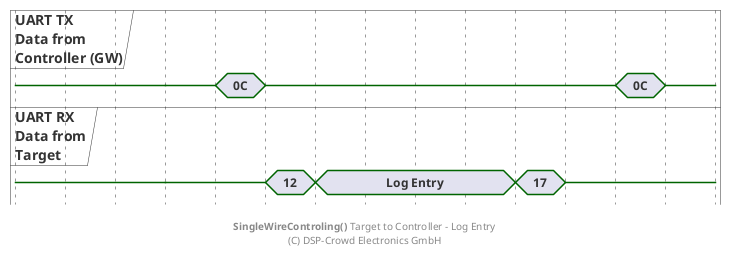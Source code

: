 
@startuml

hide time-axis

concise "UART TX\nData from\nController (GW)" as ctrl
concise "UART RX\nData from\nTarget" as tar

@0
ctrl is {-}
tar is {-}

@+60
ctrl is {-}
tar is {-}

@+20
ctrl is "0C"

@+20
ctrl is {-}
tar is "12"

@+20
tar is "Log Entry"

@+80
tar is "17"

@+20
tar is {-}

@+20
ctrl is "0C"

@+20
ctrl is {-}

footer **SingleWireControling()** Target to Controller - Log Entry\n(C) DSP-Crowd Electronics GmbH

@enduml

